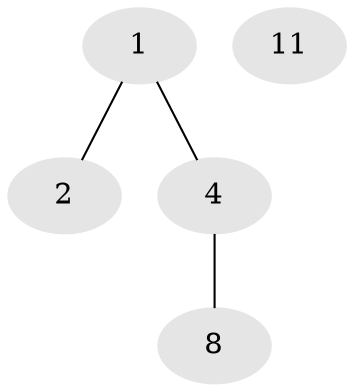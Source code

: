 // Generated by graph-tools (version 1.1) at 2025/46/02/15/25 05:46:28]
// undirected, 5 vertices, 3 edges
graph export_dot {
graph [start="1"]
  node [color=gray90,style=filled];
  1 [super="+3+12+20"];
  2 [super="+7+13+14"];
  4 [super="+5+6"];
  8 [super="+9+10"];
  11 [super="+7+15+18+19"];
  1 -- 2;
  1 -- 4;
  4 -- 8;
}
